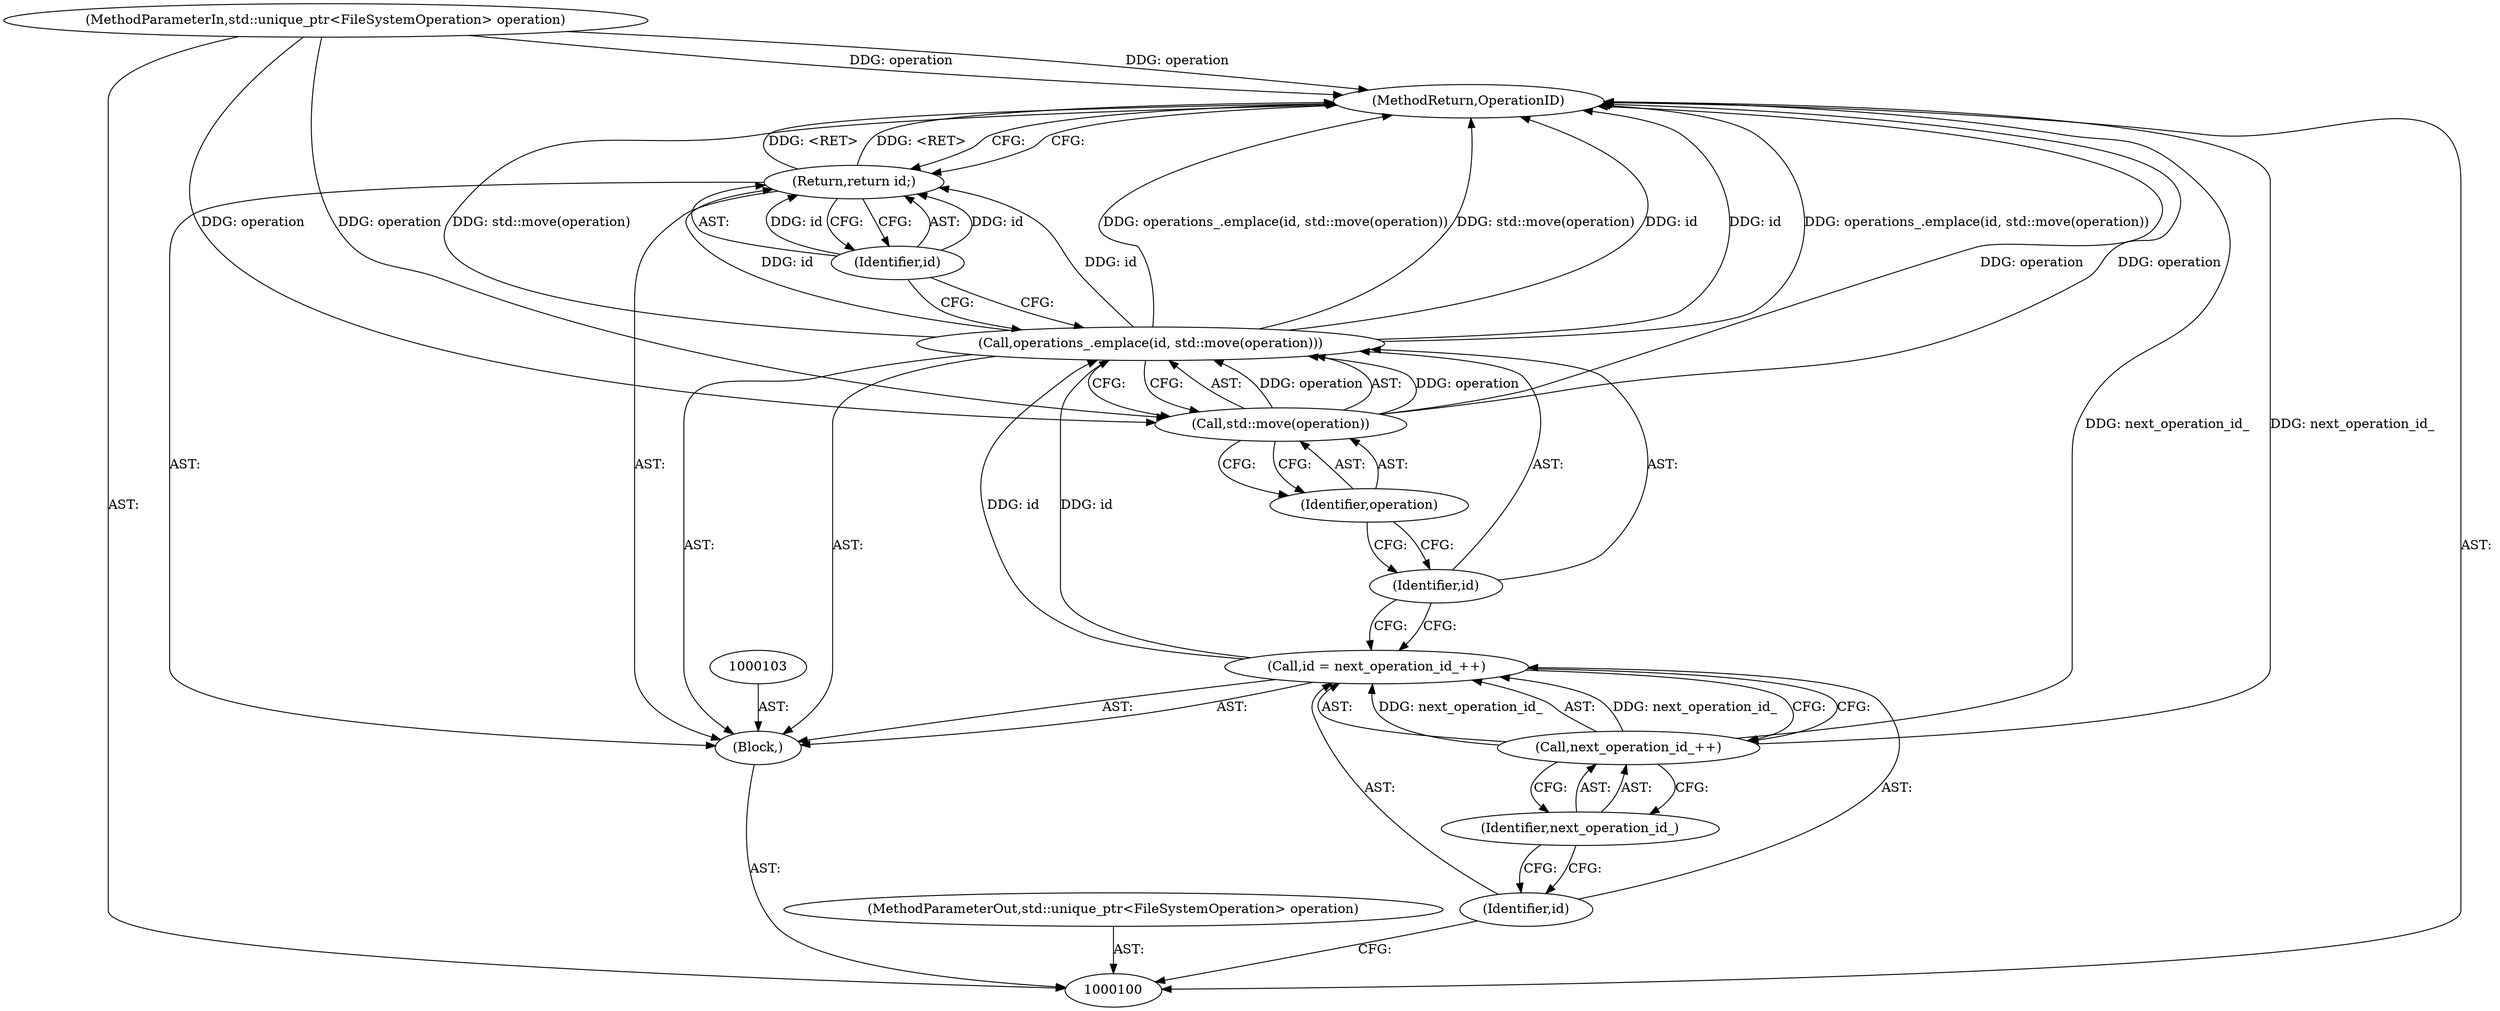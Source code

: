 digraph "1_Chrome_b38064dbb21aaf32151073dcb7d594b240c68f73" {
"1000114" [label="(MethodReturn,OperationID)"];
"1000101" [label="(MethodParameterIn,std::unique_ptr<FileSystemOperation> operation)"];
"1000138" [label="(MethodParameterOut,std::unique_ptr<FileSystemOperation> operation)"];
"1000102" [label="(Block,)"];
"1000104" [label="(Call,id = next_operation_id_++)"];
"1000105" [label="(Identifier,id)"];
"1000106" [label="(Call,next_operation_id_++)"];
"1000107" [label="(Identifier,next_operation_id_)"];
"1000108" [label="(Call,operations_.emplace(id, std::move(operation)))"];
"1000109" [label="(Identifier,id)"];
"1000110" [label="(Call,std::move(operation))"];
"1000111" [label="(Identifier,operation)"];
"1000113" [label="(Identifier,id)"];
"1000112" [label="(Return,return id;)"];
"1000114" -> "1000100"  [label="AST: "];
"1000114" -> "1000112"  [label="CFG: "];
"1000112" -> "1000114"  [label="DDG: <RET>"];
"1000108" -> "1000114"  [label="DDG: operations_.emplace(id, std::move(operation))"];
"1000108" -> "1000114"  [label="DDG: std::move(operation)"];
"1000108" -> "1000114"  [label="DDG: id"];
"1000106" -> "1000114"  [label="DDG: next_operation_id_"];
"1000110" -> "1000114"  [label="DDG: operation"];
"1000101" -> "1000114"  [label="DDG: operation"];
"1000101" -> "1000100"  [label="AST: "];
"1000101" -> "1000114"  [label="DDG: operation"];
"1000101" -> "1000110"  [label="DDG: operation"];
"1000138" -> "1000100"  [label="AST: "];
"1000102" -> "1000100"  [label="AST: "];
"1000103" -> "1000102"  [label="AST: "];
"1000104" -> "1000102"  [label="AST: "];
"1000108" -> "1000102"  [label="AST: "];
"1000112" -> "1000102"  [label="AST: "];
"1000104" -> "1000102"  [label="AST: "];
"1000104" -> "1000106"  [label="CFG: "];
"1000105" -> "1000104"  [label="AST: "];
"1000106" -> "1000104"  [label="AST: "];
"1000109" -> "1000104"  [label="CFG: "];
"1000106" -> "1000104"  [label="DDG: next_operation_id_"];
"1000104" -> "1000108"  [label="DDG: id"];
"1000105" -> "1000104"  [label="AST: "];
"1000105" -> "1000100"  [label="CFG: "];
"1000107" -> "1000105"  [label="CFG: "];
"1000106" -> "1000104"  [label="AST: "];
"1000106" -> "1000107"  [label="CFG: "];
"1000107" -> "1000106"  [label="AST: "];
"1000104" -> "1000106"  [label="CFG: "];
"1000106" -> "1000114"  [label="DDG: next_operation_id_"];
"1000106" -> "1000104"  [label="DDG: next_operation_id_"];
"1000107" -> "1000106"  [label="AST: "];
"1000107" -> "1000105"  [label="CFG: "];
"1000106" -> "1000107"  [label="CFG: "];
"1000108" -> "1000102"  [label="AST: "];
"1000108" -> "1000110"  [label="CFG: "];
"1000109" -> "1000108"  [label="AST: "];
"1000110" -> "1000108"  [label="AST: "];
"1000113" -> "1000108"  [label="CFG: "];
"1000108" -> "1000114"  [label="DDG: operations_.emplace(id, std::move(operation))"];
"1000108" -> "1000114"  [label="DDG: std::move(operation)"];
"1000108" -> "1000114"  [label="DDG: id"];
"1000104" -> "1000108"  [label="DDG: id"];
"1000110" -> "1000108"  [label="DDG: operation"];
"1000108" -> "1000112"  [label="DDG: id"];
"1000109" -> "1000108"  [label="AST: "];
"1000109" -> "1000104"  [label="CFG: "];
"1000111" -> "1000109"  [label="CFG: "];
"1000110" -> "1000108"  [label="AST: "];
"1000110" -> "1000111"  [label="CFG: "];
"1000111" -> "1000110"  [label="AST: "];
"1000108" -> "1000110"  [label="CFG: "];
"1000110" -> "1000114"  [label="DDG: operation"];
"1000110" -> "1000108"  [label="DDG: operation"];
"1000101" -> "1000110"  [label="DDG: operation"];
"1000111" -> "1000110"  [label="AST: "];
"1000111" -> "1000109"  [label="CFG: "];
"1000110" -> "1000111"  [label="CFG: "];
"1000113" -> "1000112"  [label="AST: "];
"1000113" -> "1000108"  [label="CFG: "];
"1000112" -> "1000113"  [label="CFG: "];
"1000113" -> "1000112"  [label="DDG: id"];
"1000112" -> "1000102"  [label="AST: "];
"1000112" -> "1000113"  [label="CFG: "];
"1000113" -> "1000112"  [label="AST: "];
"1000114" -> "1000112"  [label="CFG: "];
"1000112" -> "1000114"  [label="DDG: <RET>"];
"1000113" -> "1000112"  [label="DDG: id"];
"1000108" -> "1000112"  [label="DDG: id"];
}
